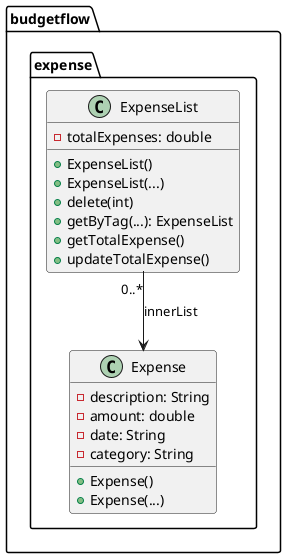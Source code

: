 @startuml
'https://plantuml.com/class-diagram

package budgetflow.expense {
    class Expense {
        -description: String
        -amount: double
        -date: String
        -category: String
        +Expense()
        +Expense(...)
    }
    class ExpenseList {
        -totalExpenses: double
        +ExpenseList()
        +ExpenseList(...)
        +delete(int)
        +getByTag(...): ExpenseList
        +getTotalExpense()
        +updateTotalExpense()
    }
}
ExpenseList --> Expense: "0..*" innerList
@enduml